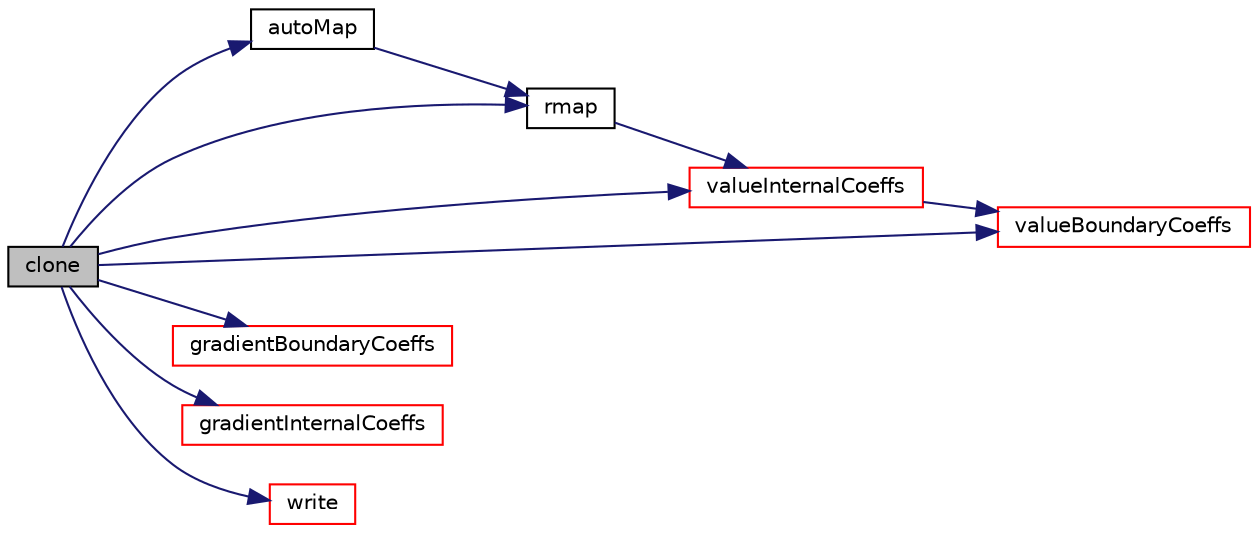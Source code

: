 digraph "clone"
{
  bgcolor="transparent";
  edge [fontname="Helvetica",fontsize="10",labelfontname="Helvetica",labelfontsize="10"];
  node [fontname="Helvetica",fontsize="10",shape=record];
  rankdir="LR";
  Node1 [label="clone",height=0.2,width=0.4,color="black", fillcolor="grey75", style="filled", fontcolor="black"];
  Node1 -> Node2 [color="midnightblue",fontsize="10",style="solid",fontname="Helvetica"];
  Node2 [label="autoMap",height=0.2,width=0.4,color="black",URL="$a00930.html#a0ab0c43ce90d756c88dd81e3d0a9eef5",tooltip="Map (and resize as needed) from self given a mapping object. "];
  Node2 -> Node3 [color="midnightblue",fontsize="10",style="solid",fontname="Helvetica"];
  Node3 [label="rmap",height=0.2,width=0.4,color="black",URL="$a00930.html#abe233fd0f00c5f2012c2a8f57f20f5cb",tooltip="Reverse map the given fvPatchField onto this fvPatchField. "];
  Node3 -> Node4 [color="midnightblue",fontsize="10",style="solid",fontname="Helvetica"];
  Node4 [label="valueInternalCoeffs",height=0.2,width=0.4,color="red",URL="$a00930.html#aecf904aa82a487e651b8efadb674139d",tooltip="Return the matrix diagonal coefficients corresponding to the. "];
  Node4 -> Node5 [color="midnightblue",fontsize="10",style="solid",fontname="Helvetica"];
  Node5 [label="valueBoundaryCoeffs",height=0.2,width=0.4,color="red",URL="$a00930.html#ab888aee4a1cf1f3c166f3f509d249c6d",tooltip="Return the matrix source coefficients corresponding to the. "];
  Node1 -> Node6 [color="midnightblue",fontsize="10",style="solid",fontname="Helvetica"];
  Node6 [label="gradientBoundaryCoeffs",height=0.2,width=0.4,color="red",URL="$a00930.html#a6f64f4454162fea1587ddd406e7de51e",tooltip="Return the matrix source coefficients corresponding to the. "];
  Node1 -> Node7 [color="midnightblue",fontsize="10",style="solid",fontname="Helvetica"];
  Node7 [label="gradientInternalCoeffs",height=0.2,width=0.4,color="red",URL="$a00930.html#afab85eea79e3377f83b3c95c2e87b4e7",tooltip="Return the matrix diagonal coefficients corresponding to the. "];
  Node1 -> Node3 [color="midnightblue",fontsize="10",style="solid",fontname="Helvetica"];
  Node1 -> Node5 [color="midnightblue",fontsize="10",style="solid",fontname="Helvetica"];
  Node1 -> Node4 [color="midnightblue",fontsize="10",style="solid",fontname="Helvetica"];
  Node1 -> Node8 [color="midnightblue",fontsize="10",style="solid",fontname="Helvetica"];
  Node8 [label="write",height=0.2,width=0.4,color="red",URL="$a00930.html#a0941061ad5a26be83b4107d05750ace6",tooltip="Write. "];
}
